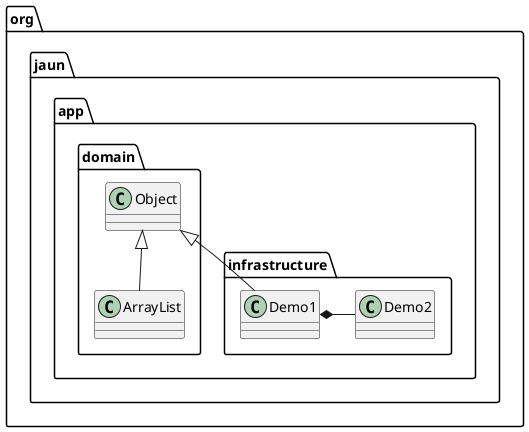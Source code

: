 @startuml


package org.jaun.app.domain {
  Object <|-- ArrayList
}

package org.jaun.app.infrastructure {
  Object <|-- Demo1
  Demo1 *- Demo2
}


@enduml